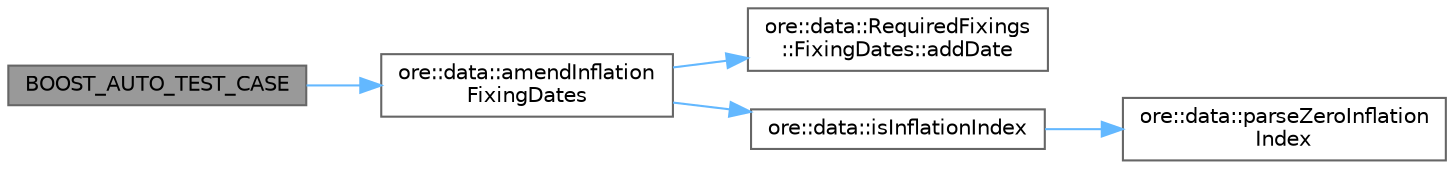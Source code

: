 digraph "BOOST_AUTO_TEST_CASE"
{
 // INTERACTIVE_SVG=YES
 // LATEX_PDF_SIZE
  bgcolor="transparent";
  edge [fontname=Helvetica,fontsize=10,labelfontname=Helvetica,labelfontsize=10];
  node [fontname=Helvetica,fontsize=10,shape=box,height=0.2,width=0.4];
  rankdir="LR";
  Node1 [label="BOOST_AUTO_TEST_CASE",height=0.2,width=0.4,color="gray40", fillcolor="grey60", style="filled", fontcolor="black",tooltip=" "];
  Node1 -> Node2 [color="steelblue1",style="solid"];
  Node2 [label="ore::data::amendInflation\lFixingDates",height=0.2,width=0.4,color="grey40", fillcolor="white", style="filled",URL="$namespaceore_1_1data.html#a2c694c801acc06f3645d2c5171ac03ac",tooltip=" "];
  Node2 -> Node3 [color="steelblue1",style="solid"];
  Node3 [label="ore::data::RequiredFixings\l::FixingDates::addDate",height=0.2,width=0.4,color="grey40", fillcolor="white", style="filled",URL="$classore_1_1data_1_1_required_fixings_1_1_fixing_dates.html#a5ffd1085ff578fc3f7aadca82b6ab69b",tooltip=" "];
  Node2 -> Node4 [color="steelblue1",style="solid"];
  Node4 [label="ore::data::isInflationIndex",height=0.2,width=0.4,color="grey40", fillcolor="white", style="filled",URL="$group__utilities.html#ga4cad4697931083820c6961fcf2452cc9",tooltip=" "];
  Node4 -> Node5 [color="steelblue1",style="solid"];
  Node5 [label="ore::data::parseZeroInflation\lIndex",height=0.2,width=0.4,color="grey40", fillcolor="white", style="filled",URL="$group__utilities.html#ga03699115fbdbcf46b6351c3735fdec87",tooltip="Convert std::string to QuantLib::ZeroInflationIndex."];
}
